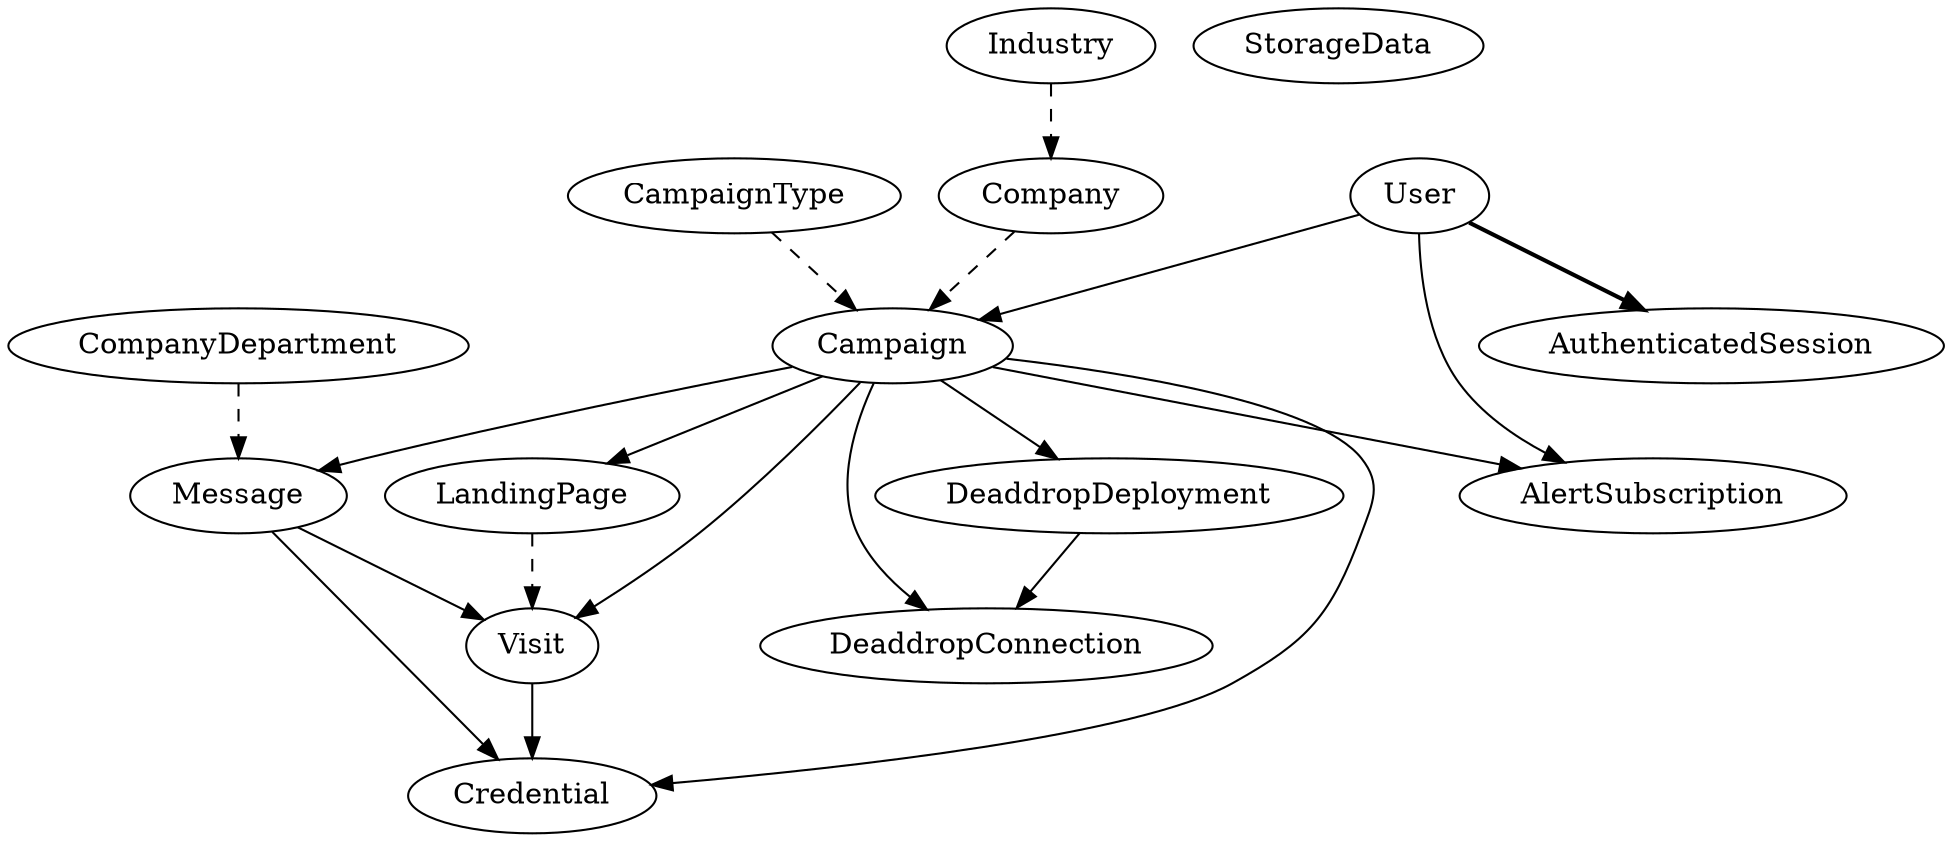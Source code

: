 // diagram of database table relationships
digraph {
    AlertSubscription
    AuthenticatedSession
    Campaign
    CampaignType
    Company
    CompanyDepartment
    Credential
    DeaddropConnection
    DeaddropDeployment
    Industry
    LandingPage
    StorageData
    Message
    User
    Visit

    // style=bold for one to one relationships
    // style=dashed for foreign key constraints which are nullable
    Campaign            ->  AlertSubscription
    Campaign            ->  Credential
    Campaign            ->  DeaddropDeployment
    Campaign            ->  DeaddropConnection
    Campaign            ->  LandingPage
    Campaign            ->  Message
    Campaign            ->  Visit
    CampaignType        ->  Campaign              [style=dashed]
    Company             ->  Campaign              [style=dashed]
    CompanyDepartment   ->  Message               [style=dashed]
    DeaddropDeployment  ->  DeaddropConnection
    Industry            ->  Company               [style=dashed]
    LandingPage         ->  Visit                 [style=dashed]
    Message             ->  Credential
    Message             ->  Visit
    User                ->  AlertSubscription
    User                ->  AuthenticatedSession  [style=bold]
    User                ->  Campaign
    Visit               ->  Credential
}
